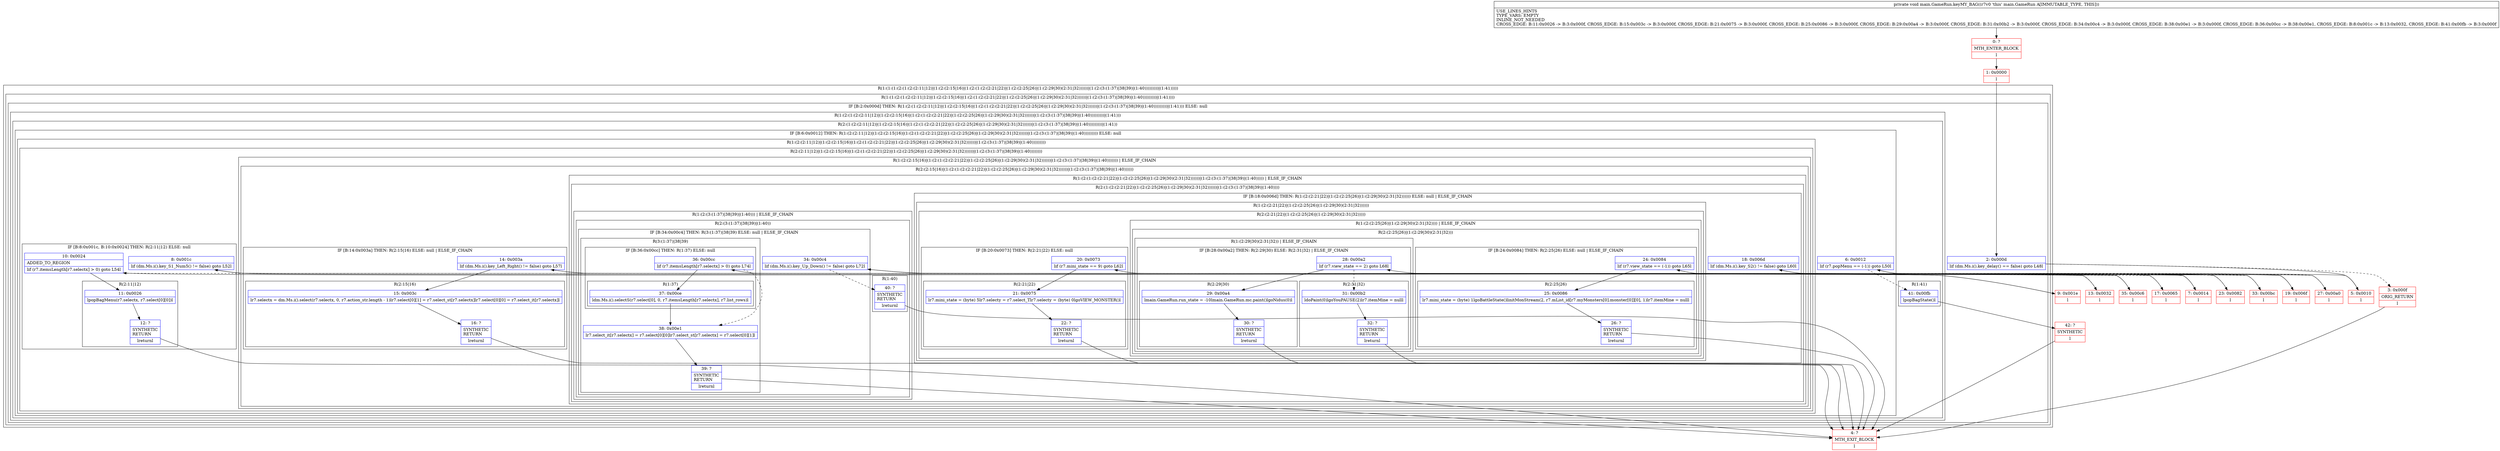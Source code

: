 digraph "CFG formain.GameRun.keyMY_BAG()V" {
subgraph cluster_Region_341239207 {
label = "R(1:(1:(1:(2:(1:(2:(2:11|12)|(1:(2:(2:15|16)|(1:(2:(1:(2:(2:21|22)|(1:(2:(2:25|26)|(1:(2:29|30)(2:31|32))))))|(1:(2:(3:(1:37)|38|39)|(1:40)))))))))|(1:41)))))";
node [shape=record,color=blue];
subgraph cluster_Region_1406296960 {
label = "R(1:(1:(2:(1:(2:(2:11|12)|(1:(2:(2:15|16)|(1:(2:(1:(2:(2:21|22)|(1:(2:(2:25|26)|(1:(2:29|30)(2:31|32))))))|(1:(2:(3:(1:37)|38|39)|(1:40)))))))))|(1:41))))";
node [shape=record,color=blue];
subgraph cluster_IfRegion_1561642078 {
label = "IF [B:2:0x000d] THEN: R(1:(2:(1:(2:(2:11|12)|(1:(2:(2:15|16)|(1:(2:(1:(2:(2:21|22)|(1:(2:(2:25|26)|(1:(2:29|30)(2:31|32))))))|(1:(2:(3:(1:37)|38|39)|(1:40)))))))))|(1:41))) ELSE: null";
node [shape=record,color=blue];
Node_2 [shape=record,label="{2\:\ 0x000d|lif (dm.Ms.i().key_delay() == false) goto L48l}"];
subgraph cluster_Region_141797775 {
label = "R(1:(2:(1:(2:(2:11|12)|(1:(2:(2:15|16)|(1:(2:(1:(2:(2:21|22)|(1:(2:(2:25|26)|(1:(2:29|30)(2:31|32))))))|(1:(2:(3:(1:37)|38|39)|(1:40)))))))))|(1:41)))";
node [shape=record,color=blue];
subgraph cluster_Region_724246267 {
label = "R(2:(1:(2:(2:11|12)|(1:(2:(2:15|16)|(1:(2:(1:(2:(2:21|22)|(1:(2:(2:25|26)|(1:(2:29|30)(2:31|32))))))|(1:(2:(3:(1:37)|38|39)|(1:40)))))))))|(1:41))";
node [shape=record,color=blue];
subgraph cluster_IfRegion_1806018173 {
label = "IF [B:6:0x0012] THEN: R(1:(2:(2:11|12)|(1:(2:(2:15|16)|(1:(2:(1:(2:(2:21|22)|(1:(2:(2:25|26)|(1:(2:29|30)(2:31|32))))))|(1:(2:(3:(1:37)|38|39)|(1:40))))))))) ELSE: null";
node [shape=record,color=blue];
Node_6 [shape=record,label="{6\:\ 0x0012|lif (r7.popMenu == (\-1)) goto L50l}"];
subgraph cluster_Region_275298659 {
label = "R(1:(2:(2:11|12)|(1:(2:(2:15|16)|(1:(2:(1:(2:(2:21|22)|(1:(2:(2:25|26)|(1:(2:29|30)(2:31|32))))))|(1:(2:(3:(1:37)|38|39)|(1:40)))))))))";
node [shape=record,color=blue];
subgraph cluster_Region_88233264 {
label = "R(2:(2:11|12)|(1:(2:(2:15|16)|(1:(2:(1:(2:(2:21|22)|(1:(2:(2:25|26)|(1:(2:29|30)(2:31|32))))))|(1:(2:(3:(1:37)|38|39)|(1:40))))))))";
node [shape=record,color=blue];
subgraph cluster_IfRegion_1986875301 {
label = "IF [B:8:0x001c, B:10:0x0024] THEN: R(2:11|12) ELSE: null";
node [shape=record,color=blue];
Node_8 [shape=record,label="{8\:\ 0x001c|lif (dm.Ms.i().key_S1_Num5() != false) goto L52l}"];
Node_10 [shape=record,label="{10\:\ 0x0024|ADDED_TO_REGION\l|lif (r7.itemsLength[r7.selectx] \> 0) goto L54l}"];
subgraph cluster_Region_809339227 {
label = "R(2:11|12)";
node [shape=record,color=blue];
Node_11 [shape=record,label="{11\:\ 0x0026|lpopBagMenu(r7.selectx, r7.select[0][0])l}"];
Node_12 [shape=record,label="{12\:\ ?|SYNTHETIC\lRETURN\l|lreturnl}"];
}
}
subgraph cluster_Region_1707838878 {
label = "R(1:(2:(2:15|16)|(1:(2:(1:(2:(2:21|22)|(1:(2:(2:25|26)|(1:(2:29|30)(2:31|32))))))|(1:(2:(3:(1:37)|38|39)|(1:40))))))) | ELSE_IF_CHAIN\l";
node [shape=record,color=blue];
subgraph cluster_Region_1916256194 {
label = "R(2:(2:15|16)|(1:(2:(1:(2:(2:21|22)|(1:(2:(2:25|26)|(1:(2:29|30)(2:31|32))))))|(1:(2:(3:(1:37)|38|39)|(1:40))))))";
node [shape=record,color=blue];
subgraph cluster_IfRegion_1857799750 {
label = "IF [B:14:0x003a] THEN: R(2:15|16) ELSE: null | ELSE_IF_CHAIN\l";
node [shape=record,color=blue];
Node_14 [shape=record,label="{14\:\ 0x003a|lif (dm.Ms.i().key_Left_Right() != false) goto L57l}"];
subgraph cluster_Region_839974299 {
label = "R(2:15|16)";
node [shape=record,color=blue];
Node_15 [shape=record,label="{15\:\ 0x003c|lr7.selectx = dm.Ms.i().select(r7.selectx, 0, r7.action_str.length \- 1)lr7.select[0][1] = r7.select_st[r7.selectx]lr7.select[0][0] = r7.select_it[r7.selectx]l}"];
Node_16 [shape=record,label="{16\:\ ?|SYNTHETIC\lRETURN\l|lreturnl}"];
}
}
subgraph cluster_Region_193863994 {
label = "R(1:(2:(1:(2:(2:21|22)|(1:(2:(2:25|26)|(1:(2:29|30)(2:31|32))))))|(1:(2:(3:(1:37)|38|39)|(1:40))))) | ELSE_IF_CHAIN\l";
node [shape=record,color=blue];
subgraph cluster_Region_1149781542 {
label = "R(2:(1:(2:(2:21|22)|(1:(2:(2:25|26)|(1:(2:29|30)(2:31|32))))))|(1:(2:(3:(1:37)|38|39)|(1:40))))";
node [shape=record,color=blue];
subgraph cluster_IfRegion_1949376775 {
label = "IF [B:18:0x006d] THEN: R(1:(2:(2:21|22)|(1:(2:(2:25|26)|(1:(2:29|30)(2:31|32)))))) ELSE: null | ELSE_IF_CHAIN\l";
node [shape=record,color=blue];
Node_18 [shape=record,label="{18\:\ 0x006d|lif (dm.Ms.i().key_S2() != false) goto L60l}"];
subgraph cluster_Region_1098442303 {
label = "R(1:(2:(2:21|22)|(1:(2:(2:25|26)|(1:(2:29|30)(2:31|32))))))";
node [shape=record,color=blue];
subgraph cluster_Region_998611163 {
label = "R(2:(2:21|22)|(1:(2:(2:25|26)|(1:(2:29|30)(2:31|32)))))";
node [shape=record,color=blue];
subgraph cluster_IfRegion_1035620603 {
label = "IF [B:20:0x0073] THEN: R(2:21|22) ELSE: null";
node [shape=record,color=blue];
Node_20 [shape=record,label="{20\:\ 0x0073|lif (r7.mini_state == 9) goto L62l}"];
subgraph cluster_Region_1090414418 {
label = "R(2:21|22)";
node [shape=record,color=blue];
Node_21 [shape=record,label="{21\:\ 0x0075|lr7.mini_state = (byte) 5lr7.selecty = r7.select_Tlr7.selecty = (byte) 0lgoVIEW_MONSTER()l}"];
Node_22 [shape=record,label="{22\:\ ?|SYNTHETIC\lRETURN\l|lreturnl}"];
}
}
subgraph cluster_Region_1177626732 {
label = "R(1:(2:(2:25|26)|(1:(2:29|30)(2:31|32)))) | ELSE_IF_CHAIN\l";
node [shape=record,color=blue];
subgraph cluster_Region_1365582641 {
label = "R(2:(2:25|26)|(1:(2:29|30)(2:31|32)))";
node [shape=record,color=blue];
subgraph cluster_IfRegion_1043831918 {
label = "IF [B:24:0x0084] THEN: R(2:25|26) ELSE: null | ELSE_IF_CHAIN\l";
node [shape=record,color=blue];
Node_24 [shape=record,label="{24\:\ 0x0084|lif (r7.view_state == (\-1)) goto L65l}"];
subgraph cluster_Region_230729741 {
label = "R(2:25|26)";
node [shape=record,color=blue];
Node_25 [shape=record,label="{25\:\ 0x0086|lr7.mini_state = (byte) 1lgoBattleState()linitMonStream(2, r7.mList_id[r7.myMonsters[0].monster[0]][0], 1)lr7.itemMine = nulll}"];
Node_26 [shape=record,label="{26\:\ ?|SYNTHETIC\lRETURN\l|lreturnl}"];
}
}
subgraph cluster_Region_1115526033 {
label = "R(1:(2:29|30)(2:31|32)) | ELSE_IF_CHAIN\l";
node [shape=record,color=blue];
subgraph cluster_IfRegion_981032004 {
label = "IF [B:28:0x00a2] THEN: R(2:29|30) ELSE: R(2:31|32) | ELSE_IF_CHAIN\l";
node [shape=record,color=blue];
Node_28 [shape=record,label="{28\:\ 0x00a2|lif (r7.view_state == 2) goto L68l}"];
subgraph cluster_Region_942633865 {
label = "R(2:29|30)";
node [shape=record,color=blue];
Node_29 [shape=record,label="{29\:\ 0x00a4|lmain.GameRun.run_state = \-10lmain.GameRun.mc.paint()lgoNidus(0)l}"];
Node_30 [shape=record,label="{30\:\ ?|SYNTHETIC\lRETURN\l|lreturnl}"];
}
subgraph cluster_Region_816264257 {
label = "R(2:31|32)";
node [shape=record,color=blue];
Node_31 [shape=record,label="{31\:\ 0x00b2|ldoPaint(0)lgoYouPAUSE(2)lr7.itemMine = nulll}"];
Node_32 [shape=record,label="{32\:\ ?|SYNTHETIC\lRETURN\l|lreturnl}"];
}
}
}
}
}
}
}
}
subgraph cluster_Region_510183647 {
label = "R(1:(2:(3:(1:37)|38|39)|(1:40))) | ELSE_IF_CHAIN\l";
node [shape=record,color=blue];
subgraph cluster_Region_1854090282 {
label = "R(2:(3:(1:37)|38|39)|(1:40))";
node [shape=record,color=blue];
subgraph cluster_IfRegion_762554696 {
label = "IF [B:34:0x00c4] THEN: R(3:(1:37)|38|39) ELSE: null | ELSE_IF_CHAIN\l";
node [shape=record,color=blue];
Node_34 [shape=record,label="{34\:\ 0x00c4|lif (dm.Ms.i().key_Up_Down() != false) goto L72l}"];
subgraph cluster_Region_612341147 {
label = "R(3:(1:37)|38|39)";
node [shape=record,color=blue];
subgraph cluster_IfRegion_2081001467 {
label = "IF [B:36:0x00cc] THEN: R(1:37) ELSE: null";
node [shape=record,color=blue];
Node_36 [shape=record,label="{36\:\ 0x00cc|lif (r7.itemsLength[r7.selectx] \> 0) goto L74l}"];
subgraph cluster_Region_194780716 {
label = "R(1:37)";
node [shape=record,color=blue];
Node_37 [shape=record,label="{37\:\ 0x00ce|ldm.Ms.i().selectS(r7.select[0], 0, r7.itemsLength[r7.selectx], r7.list_rows)l}"];
}
}
Node_38 [shape=record,label="{38\:\ 0x00e1|lr7.select_it[r7.selectx] = r7.select[0][0]lr7.select_st[r7.selectx] = r7.select[0][1]l}"];
Node_39 [shape=record,label="{39\:\ ?|SYNTHETIC\lRETURN\l|lreturnl}"];
}
}
subgraph cluster_Region_991285246 {
label = "R(1:40)";
node [shape=record,color=blue];
Node_40 [shape=record,label="{40\:\ ?|SYNTHETIC\lRETURN\l|lreturnl}"];
}
}
}
}
}
}
}
}
}
}
subgraph cluster_Region_1662928458 {
label = "R(1:41)";
node [shape=record,color=blue];
Node_41 [shape=record,label="{41\:\ 0x00fb|lpopBagState()l}"];
}
}
}
}
}
}
Node_0 [shape=record,color=red,label="{0\:\ ?|MTH_ENTER_BLOCK\l|l}"];
Node_1 [shape=record,color=red,label="{1\:\ 0x0000|l}"];
Node_3 [shape=record,color=red,label="{3\:\ 0x000f|ORIG_RETURN\l|l}"];
Node_4 [shape=record,color=red,label="{4\:\ ?|MTH_EXIT_BLOCK\l|l}"];
Node_5 [shape=record,color=red,label="{5\:\ 0x0010|l}"];
Node_7 [shape=record,color=red,label="{7\:\ 0x0014|l}"];
Node_9 [shape=record,color=red,label="{9\:\ 0x001e|l}"];
Node_13 [shape=record,color=red,label="{13\:\ 0x0032|l}"];
Node_17 [shape=record,color=red,label="{17\:\ 0x0065|l}"];
Node_19 [shape=record,color=red,label="{19\:\ 0x006f|l}"];
Node_23 [shape=record,color=red,label="{23\:\ 0x0082|l}"];
Node_27 [shape=record,color=red,label="{27\:\ 0x00a0|l}"];
Node_33 [shape=record,color=red,label="{33\:\ 0x00bc|l}"];
Node_35 [shape=record,color=red,label="{35\:\ 0x00c6|l}"];
Node_42 [shape=record,color=red,label="{42\:\ ?|SYNTHETIC\l|l}"];
MethodNode[shape=record,label="{private void main.GameRun.keyMY_BAG((r7v0 'this' main.GameRun A[IMMUTABLE_TYPE, THIS]))  | USE_LINES_HINTS\lTYPE_VARS: EMPTY\lINLINE_NOT_NEEDED\lCROSS_EDGE: B:11:0x0026 \-\> B:3:0x000f, CROSS_EDGE: B:15:0x003c \-\> B:3:0x000f, CROSS_EDGE: B:21:0x0075 \-\> B:3:0x000f, CROSS_EDGE: B:25:0x0086 \-\> B:3:0x000f, CROSS_EDGE: B:29:0x00a4 \-\> B:3:0x000f, CROSS_EDGE: B:31:0x00b2 \-\> B:3:0x000f, CROSS_EDGE: B:34:0x00c4 \-\> B:3:0x000f, CROSS_EDGE: B:38:0x00e1 \-\> B:3:0x000f, CROSS_EDGE: B:36:0x00cc \-\> B:38:0x00e1, CROSS_EDGE: B:8:0x001c \-\> B:13:0x0032, CROSS_EDGE: B:41:0x00fb \-\> B:3:0x000f\l}"];
MethodNode -> Node_0;
Node_2 -> Node_3[style=dashed];
Node_2 -> Node_5;
Node_6 -> Node_7;
Node_6 -> Node_41[style=dashed];
Node_8 -> Node_9;
Node_8 -> Node_13[style=dashed];
Node_10 -> Node_11;
Node_10 -> Node_13[style=dashed];
Node_11 -> Node_12;
Node_12 -> Node_4;
Node_14 -> Node_15;
Node_14 -> Node_17[style=dashed];
Node_15 -> Node_16;
Node_16 -> Node_4;
Node_18 -> Node_19;
Node_18 -> Node_33[style=dashed];
Node_20 -> Node_21;
Node_20 -> Node_23[style=dashed];
Node_21 -> Node_22;
Node_22 -> Node_4;
Node_24 -> Node_25;
Node_24 -> Node_27[style=dashed];
Node_25 -> Node_26;
Node_26 -> Node_4;
Node_28 -> Node_29;
Node_28 -> Node_31[style=dashed];
Node_29 -> Node_30;
Node_30 -> Node_4;
Node_31 -> Node_32;
Node_32 -> Node_4;
Node_34 -> Node_35;
Node_34 -> Node_40[style=dashed];
Node_36 -> Node_37;
Node_36 -> Node_38[style=dashed];
Node_37 -> Node_38;
Node_38 -> Node_39;
Node_39 -> Node_4;
Node_40 -> Node_4;
Node_41 -> Node_42;
Node_0 -> Node_1;
Node_1 -> Node_2;
Node_3 -> Node_4;
Node_5 -> Node_6;
Node_7 -> Node_8;
Node_9 -> Node_10;
Node_13 -> Node_14;
Node_17 -> Node_18;
Node_19 -> Node_20;
Node_23 -> Node_24;
Node_27 -> Node_28;
Node_33 -> Node_34;
Node_35 -> Node_36;
Node_42 -> Node_4;
}

